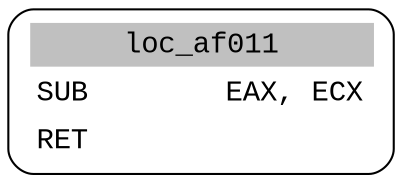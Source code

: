 digraph asm_graph {
1941 [
shape="Mrecord" fontname="Courier New"label =<<table border="0" cellborder="0" cellpadding="3"><tr><td align="center" colspan="2" bgcolor="grey">loc_af011</td></tr><tr><td align="left">SUB        EAX, ECX</td></tr><tr><td align="left">RET        </td></tr></table>> ];
}